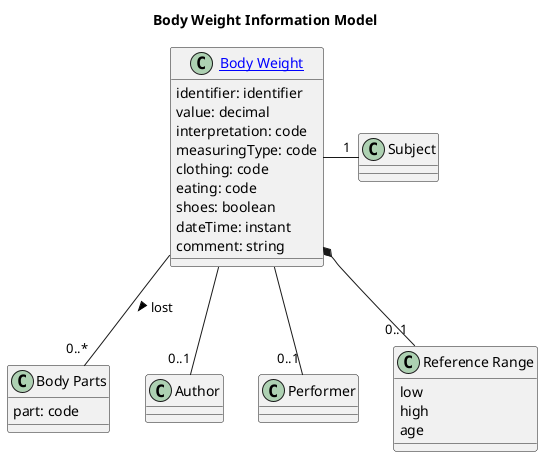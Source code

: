 @startuml


title Body Weight Information Model

class "[[StructureDefinition-BodyWeight.html Body Weight]]" as bw {
    identifier: identifier
    value: decimal
    interpretation: code
    measuringType: code
    clothing: code
    eating: code
    shoes: boolean
    dateTime: instant
    comment: string
}

class "Body Parts" as bp {
    part: code
}

class "Subject" as pat
class "Author" as aut
class "Performer" as perf

class "Reference Range" as rr {
    low
    high
    age
}

bw -right- "1" pat
bw -- "0..1" aut
bw -- "0..1" perf 

bw *-- "0..1" rr

bw -- "0..*" bp : lost >

@enduml